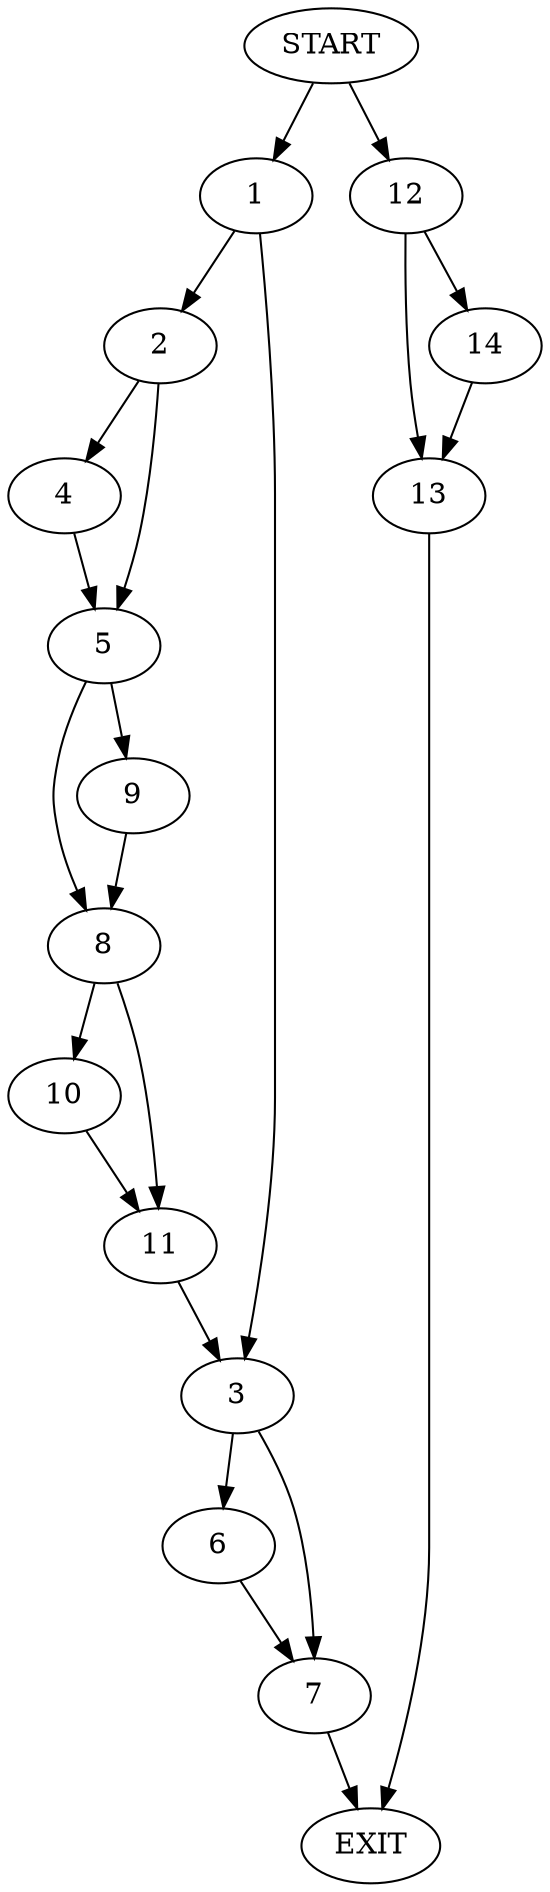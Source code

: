 digraph {
0 [label="START"]
15 [label="EXIT"]
0 -> 1
1 -> 2
1 -> 3
2 -> 4
2 -> 5
3 -> 6
3 -> 7
4 -> 5
5 -> 8
5 -> 9
8 -> 10
8 -> 11
9 -> 8
11 -> 3
10 -> 11
6 -> 7
7 -> 15
0 -> 12
12 -> 13
12 -> 14
14 -> 13
13 -> 15
}
